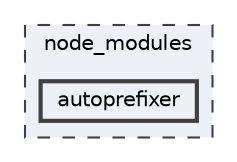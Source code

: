 digraph "node_modules/autoprefixer"
{
 // LATEX_PDF_SIZE
  bgcolor="transparent";
  edge [fontname=Helvetica,fontsize=10,labelfontname=Helvetica,labelfontsize=10];
  node [fontname=Helvetica,fontsize=10,shape=box,height=0.2,width=0.4];
  compound=true
  subgraph clusterdir_acd06b18086a0dd2ae699b1e0b775be8 {
    graph [ bgcolor="#edf0f7", pencolor="grey25", label="node_modules", fontname=Helvetica,fontsize=10 style="filled,dashed", URL="dir_acd06b18086a0dd2ae699b1e0b775be8.html",tooltip=""]
  dir_4901b2b125e0689644a0b05716621d59 [label="autoprefixer", fillcolor="#edf0f7", color="grey25", style="filled,bold", URL="dir_4901b2b125e0689644a0b05716621d59.html",tooltip=""];
  }
}
